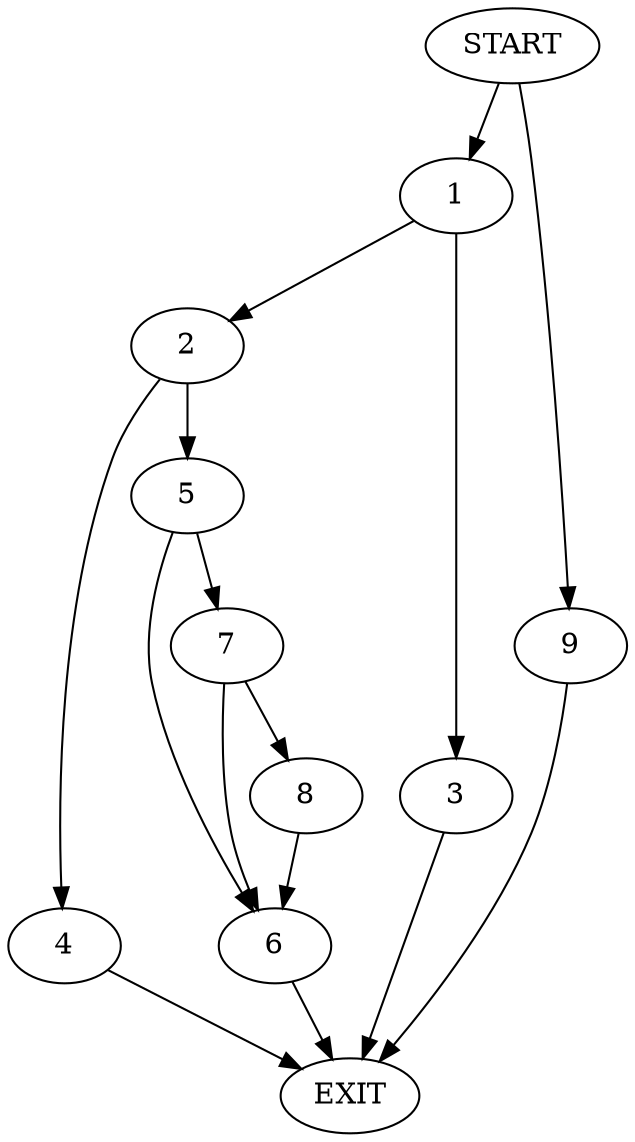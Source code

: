 digraph {
0 [label="START"]
10 [label="EXIT"]
0 -> 1
1 -> 2
1 -> 3
3 -> 10
2 -> 4
2 -> 5
4 -> 10
5 -> 6
5 -> 7
7 -> 6
7 -> 8
6 -> 10
8 -> 6
0 -> 9
9 -> 10
}

